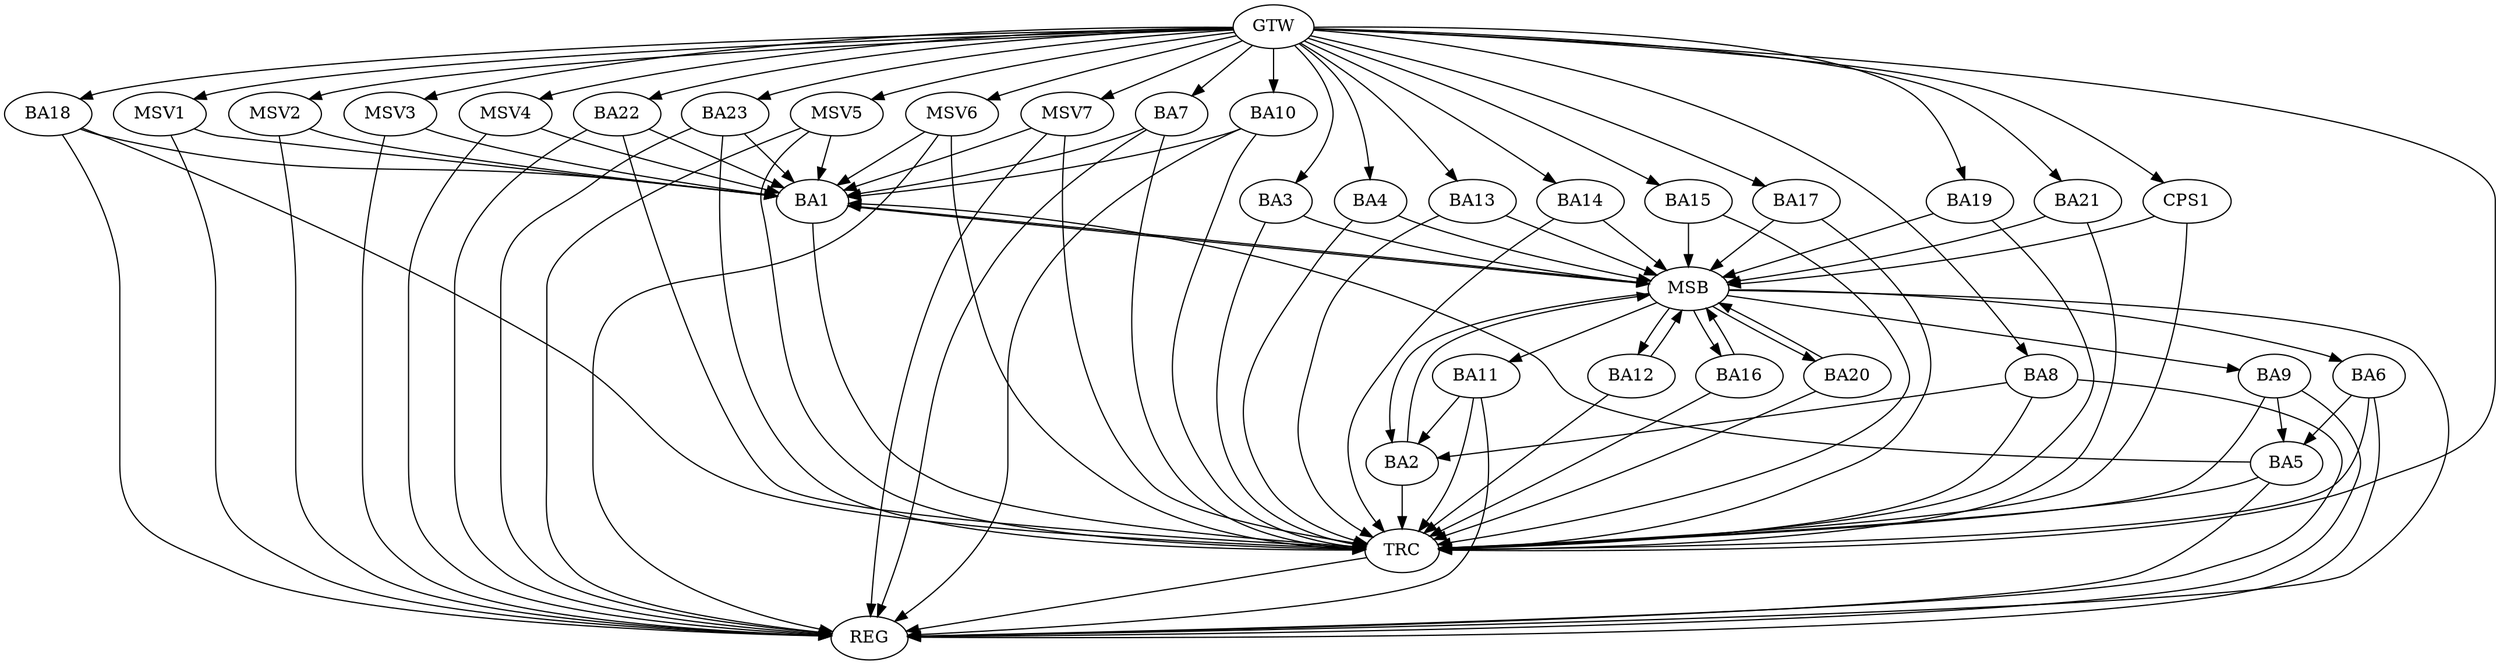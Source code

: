 strict digraph G {
  BA1 [ label="BA1" ];
  BA2 [ label="BA2" ];
  BA3 [ label="BA3" ];
  BA4 [ label="BA4" ];
  BA5 [ label="BA5" ];
  BA6 [ label="BA6" ];
  BA7 [ label="BA7" ];
  BA8 [ label="BA8" ];
  BA9 [ label="BA9" ];
  BA10 [ label="BA10" ];
  BA11 [ label="BA11" ];
  BA12 [ label="BA12" ];
  BA13 [ label="BA13" ];
  BA14 [ label="BA14" ];
  BA15 [ label="BA15" ];
  BA16 [ label="BA16" ];
  BA17 [ label="BA17" ];
  BA18 [ label="BA18" ];
  BA19 [ label="BA19" ];
  BA20 [ label="BA20" ];
  BA21 [ label="BA21" ];
  BA22 [ label="BA22" ];
  BA23 [ label="BA23" ];
  CPS1 [ label="CPS1" ];
  GTW [ label="GTW" ];
  REG [ label="REG" ];
  MSB [ label="MSB" ];
  TRC [ label="TRC" ];
  MSV1 [ label="MSV1" ];
  MSV2 [ label="MSV2" ];
  MSV3 [ label="MSV3" ];
  MSV4 [ label="MSV4" ];
  MSV5 [ label="MSV5" ];
  MSV6 [ label="MSV6" ];
  MSV7 [ label="MSV7" ];
  BA5 -> BA1;
  BA6 -> BA5;
  BA7 -> BA1;
  BA8 -> BA2;
  BA9 -> BA5;
  BA10 -> BA1;
  BA11 -> BA2;
  BA18 -> BA1;
  BA22 -> BA1;
  BA23 -> BA1;
  GTW -> BA3;
  GTW -> BA4;
  GTW -> BA7;
  GTW -> BA8;
  GTW -> BA10;
  GTW -> BA13;
  GTW -> BA14;
  GTW -> BA15;
  GTW -> BA17;
  GTW -> BA18;
  GTW -> BA19;
  GTW -> BA21;
  GTW -> BA22;
  GTW -> BA23;
  GTW -> CPS1;
  BA5 -> REG;
  BA6 -> REG;
  BA7 -> REG;
  BA8 -> REG;
  BA9 -> REG;
  BA10 -> REG;
  BA11 -> REG;
  BA18 -> REG;
  BA22 -> REG;
  BA23 -> REG;
  BA1 -> MSB;
  MSB -> BA2;
  MSB -> REG;
  BA2 -> MSB;
  MSB -> BA1;
  BA3 -> MSB;
  BA4 -> MSB;
  BA12 -> MSB;
  BA13 -> MSB;
  MSB -> BA6;
  BA14 -> MSB;
  BA15 -> MSB;
  BA16 -> MSB;
  BA17 -> MSB;
  BA19 -> MSB;
  BA20 -> MSB;
  MSB -> BA12;
  BA21 -> MSB;
  MSB -> BA11;
  CPS1 -> MSB;
  MSB -> BA16;
  MSB -> BA20;
  MSB -> BA9;
  BA1 -> TRC;
  BA2 -> TRC;
  BA3 -> TRC;
  BA4 -> TRC;
  BA5 -> TRC;
  BA6 -> TRC;
  BA7 -> TRC;
  BA8 -> TRC;
  BA9 -> TRC;
  BA10 -> TRC;
  BA11 -> TRC;
  BA12 -> TRC;
  BA13 -> TRC;
  BA14 -> TRC;
  BA15 -> TRC;
  BA16 -> TRC;
  BA17 -> TRC;
  BA18 -> TRC;
  BA19 -> TRC;
  BA20 -> TRC;
  BA21 -> TRC;
  BA22 -> TRC;
  BA23 -> TRC;
  CPS1 -> TRC;
  GTW -> TRC;
  TRC -> REG;
  MSV1 -> BA1;
  GTW -> MSV1;
  MSV1 -> REG;
  MSV2 -> BA1;
  GTW -> MSV2;
  MSV2 -> REG;
  MSV3 -> BA1;
  GTW -> MSV3;
  MSV3 -> REG;
  MSV4 -> BA1;
  GTW -> MSV4;
  MSV4 -> REG;
  MSV5 -> BA1;
  GTW -> MSV5;
  MSV5 -> REG;
  MSV5 -> TRC;
  MSV6 -> BA1;
  GTW -> MSV6;
  MSV6 -> REG;
  MSV6 -> TRC;
  MSV7 -> BA1;
  GTW -> MSV7;
  MSV7 -> REG;
  MSV7 -> TRC;
}
